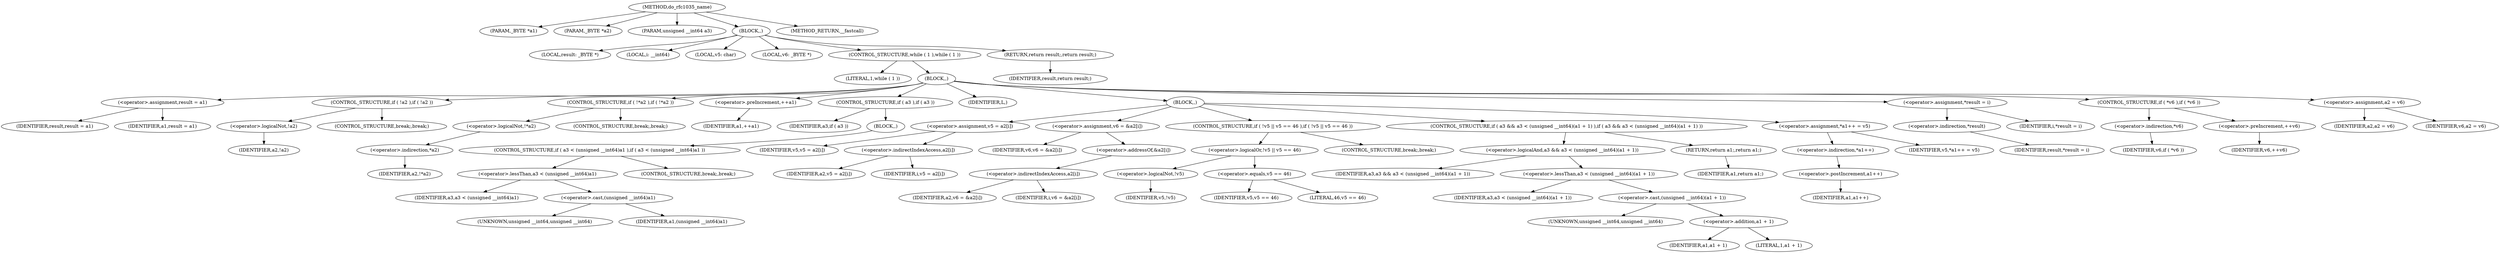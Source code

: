 digraph do_rfc1035_name {  
"1000105" [label = "(METHOD,do_rfc1035_name)" ]
"1000106" [label = "(PARAM,_BYTE *a1)" ]
"1000107" [label = "(PARAM,_BYTE *a2)" ]
"1000108" [label = "(PARAM,unsigned __int64 a3)" ]
"1000109" [label = "(BLOCK,,)" ]
"1000110" [label = "(LOCAL,result: _BYTE *)" ]
"1000111" [label = "(LOCAL,i: __int64)" ]
"1000112" [label = "(LOCAL,v5: char)" ]
"1000113" [label = "(LOCAL,v6: _BYTE *)" ]
"1000114" [label = "(CONTROL_STRUCTURE,while ( 1 ),while ( 1 ))" ]
"1000115" [label = "(LITERAL,1,while ( 1 ))" ]
"1000116" [label = "(BLOCK,,)" ]
"1000117" [label = "(<operator>.assignment,result = a1)" ]
"1000118" [label = "(IDENTIFIER,result,result = a1)" ]
"1000119" [label = "(IDENTIFIER,a1,result = a1)" ]
"1000120" [label = "(CONTROL_STRUCTURE,if ( !a2 ),if ( !a2 ))" ]
"1000121" [label = "(<operator>.logicalNot,!a2)" ]
"1000122" [label = "(IDENTIFIER,a2,!a2)" ]
"1000123" [label = "(CONTROL_STRUCTURE,break;,break;)" ]
"1000124" [label = "(CONTROL_STRUCTURE,if ( !*a2 ),if ( !*a2 ))" ]
"1000125" [label = "(<operator>.logicalNot,!*a2)" ]
"1000126" [label = "(<operator>.indirection,*a2)" ]
"1000127" [label = "(IDENTIFIER,a2,!*a2)" ]
"1000128" [label = "(CONTROL_STRUCTURE,break;,break;)" ]
"1000129" [label = "(<operator>.preIncrement,++a1)" ]
"1000130" [label = "(IDENTIFIER,a1,++a1)" ]
"1000131" [label = "(CONTROL_STRUCTURE,if ( a3 ),if ( a3 ))" ]
"1000132" [label = "(IDENTIFIER,a3,if ( a3 ))" ]
"1000133" [label = "(BLOCK,,)" ]
"1000134" [label = "(CONTROL_STRUCTURE,if ( a3 < (unsigned __int64)a1 ),if ( a3 < (unsigned __int64)a1 ))" ]
"1000135" [label = "(<operator>.lessThan,a3 < (unsigned __int64)a1)" ]
"1000136" [label = "(IDENTIFIER,a3,a3 < (unsigned __int64)a1)" ]
"1000137" [label = "(<operator>.cast,(unsigned __int64)a1)" ]
"1000138" [label = "(UNKNOWN,unsigned __int64,unsigned __int64)" ]
"1000139" [label = "(IDENTIFIER,a1,(unsigned __int64)a1)" ]
"1000140" [label = "(CONTROL_STRUCTURE,break;,break;)" ]
"1000141" [label = "(IDENTIFIER,L,)" ]
"1000142" [label = "(BLOCK,,)" ]
"1000143" [label = "(<operator>.assignment,v5 = a2[i])" ]
"1000144" [label = "(IDENTIFIER,v5,v5 = a2[i])" ]
"1000145" [label = "(<operator>.indirectIndexAccess,a2[i])" ]
"1000146" [label = "(IDENTIFIER,a2,v5 = a2[i])" ]
"1000147" [label = "(IDENTIFIER,i,v5 = a2[i])" ]
"1000148" [label = "(<operator>.assignment,v6 = &a2[i])" ]
"1000149" [label = "(IDENTIFIER,v6,v6 = &a2[i])" ]
"1000150" [label = "(<operator>.addressOf,&a2[i])" ]
"1000151" [label = "(<operator>.indirectIndexAccess,a2[i])" ]
"1000152" [label = "(IDENTIFIER,a2,v6 = &a2[i])" ]
"1000153" [label = "(IDENTIFIER,i,v6 = &a2[i])" ]
"1000154" [label = "(CONTROL_STRUCTURE,if ( !v5 || v5 == 46 ),if ( !v5 || v5 == 46 ))" ]
"1000155" [label = "(<operator>.logicalOr,!v5 || v5 == 46)" ]
"1000156" [label = "(<operator>.logicalNot,!v5)" ]
"1000157" [label = "(IDENTIFIER,v5,!v5)" ]
"1000158" [label = "(<operator>.equals,v5 == 46)" ]
"1000159" [label = "(IDENTIFIER,v5,v5 == 46)" ]
"1000160" [label = "(LITERAL,46,v5 == 46)" ]
"1000161" [label = "(CONTROL_STRUCTURE,break;,break;)" ]
"1000162" [label = "(CONTROL_STRUCTURE,if ( a3 && a3 < (unsigned __int64)(a1 + 1) ),if ( a3 && a3 < (unsigned __int64)(a1 + 1) ))" ]
"1000163" [label = "(<operator>.logicalAnd,a3 && a3 < (unsigned __int64)(a1 + 1))" ]
"1000164" [label = "(IDENTIFIER,a3,a3 && a3 < (unsigned __int64)(a1 + 1))" ]
"1000165" [label = "(<operator>.lessThan,a3 < (unsigned __int64)(a1 + 1))" ]
"1000166" [label = "(IDENTIFIER,a3,a3 < (unsigned __int64)(a1 + 1))" ]
"1000167" [label = "(<operator>.cast,(unsigned __int64)(a1 + 1))" ]
"1000168" [label = "(UNKNOWN,unsigned __int64,unsigned __int64)" ]
"1000169" [label = "(<operator>.addition,a1 + 1)" ]
"1000170" [label = "(IDENTIFIER,a1,a1 + 1)" ]
"1000171" [label = "(LITERAL,1,a1 + 1)" ]
"1000172" [label = "(RETURN,return a1;,return a1;)" ]
"1000173" [label = "(IDENTIFIER,a1,return a1;)" ]
"1000174" [label = "(<operator>.assignment,*a1++ = v5)" ]
"1000175" [label = "(<operator>.indirection,*a1++)" ]
"1000176" [label = "(<operator>.postIncrement,a1++)" ]
"1000177" [label = "(IDENTIFIER,a1,a1++)" ]
"1000178" [label = "(IDENTIFIER,v5,*a1++ = v5)" ]
"1000179" [label = "(<operator>.assignment,*result = i)" ]
"1000180" [label = "(<operator>.indirection,*result)" ]
"1000181" [label = "(IDENTIFIER,result,*result = i)" ]
"1000182" [label = "(IDENTIFIER,i,*result = i)" ]
"1000183" [label = "(CONTROL_STRUCTURE,if ( *v6 ),if ( *v6 ))" ]
"1000184" [label = "(<operator>.indirection,*v6)" ]
"1000185" [label = "(IDENTIFIER,v6,if ( *v6 ))" ]
"1000186" [label = "(<operator>.preIncrement,++v6)" ]
"1000187" [label = "(IDENTIFIER,v6,++v6)" ]
"1000188" [label = "(<operator>.assignment,a2 = v6)" ]
"1000189" [label = "(IDENTIFIER,a2,a2 = v6)" ]
"1000190" [label = "(IDENTIFIER,v6,a2 = v6)" ]
"1000191" [label = "(RETURN,return result;,return result;)" ]
"1000192" [label = "(IDENTIFIER,result,return result;)" ]
"1000193" [label = "(METHOD_RETURN,__fastcall)" ]
  "1000105" -> "1000106" 
  "1000105" -> "1000107" 
  "1000105" -> "1000108" 
  "1000105" -> "1000109" 
  "1000105" -> "1000193" 
  "1000109" -> "1000110" 
  "1000109" -> "1000111" 
  "1000109" -> "1000112" 
  "1000109" -> "1000113" 
  "1000109" -> "1000114" 
  "1000109" -> "1000191" 
  "1000114" -> "1000115" 
  "1000114" -> "1000116" 
  "1000116" -> "1000117" 
  "1000116" -> "1000120" 
  "1000116" -> "1000124" 
  "1000116" -> "1000129" 
  "1000116" -> "1000131" 
  "1000116" -> "1000141" 
  "1000116" -> "1000142" 
  "1000116" -> "1000179" 
  "1000116" -> "1000183" 
  "1000116" -> "1000188" 
  "1000117" -> "1000118" 
  "1000117" -> "1000119" 
  "1000120" -> "1000121" 
  "1000120" -> "1000123" 
  "1000121" -> "1000122" 
  "1000124" -> "1000125" 
  "1000124" -> "1000128" 
  "1000125" -> "1000126" 
  "1000126" -> "1000127" 
  "1000129" -> "1000130" 
  "1000131" -> "1000132" 
  "1000131" -> "1000133" 
  "1000133" -> "1000134" 
  "1000134" -> "1000135" 
  "1000134" -> "1000140" 
  "1000135" -> "1000136" 
  "1000135" -> "1000137" 
  "1000137" -> "1000138" 
  "1000137" -> "1000139" 
  "1000142" -> "1000143" 
  "1000142" -> "1000148" 
  "1000142" -> "1000154" 
  "1000142" -> "1000162" 
  "1000142" -> "1000174" 
  "1000143" -> "1000144" 
  "1000143" -> "1000145" 
  "1000145" -> "1000146" 
  "1000145" -> "1000147" 
  "1000148" -> "1000149" 
  "1000148" -> "1000150" 
  "1000150" -> "1000151" 
  "1000151" -> "1000152" 
  "1000151" -> "1000153" 
  "1000154" -> "1000155" 
  "1000154" -> "1000161" 
  "1000155" -> "1000156" 
  "1000155" -> "1000158" 
  "1000156" -> "1000157" 
  "1000158" -> "1000159" 
  "1000158" -> "1000160" 
  "1000162" -> "1000163" 
  "1000162" -> "1000172" 
  "1000163" -> "1000164" 
  "1000163" -> "1000165" 
  "1000165" -> "1000166" 
  "1000165" -> "1000167" 
  "1000167" -> "1000168" 
  "1000167" -> "1000169" 
  "1000169" -> "1000170" 
  "1000169" -> "1000171" 
  "1000172" -> "1000173" 
  "1000174" -> "1000175" 
  "1000174" -> "1000178" 
  "1000175" -> "1000176" 
  "1000176" -> "1000177" 
  "1000179" -> "1000180" 
  "1000179" -> "1000182" 
  "1000180" -> "1000181" 
  "1000183" -> "1000184" 
  "1000183" -> "1000186" 
  "1000184" -> "1000185" 
  "1000186" -> "1000187" 
  "1000188" -> "1000189" 
  "1000188" -> "1000190" 
  "1000191" -> "1000192" 
}
